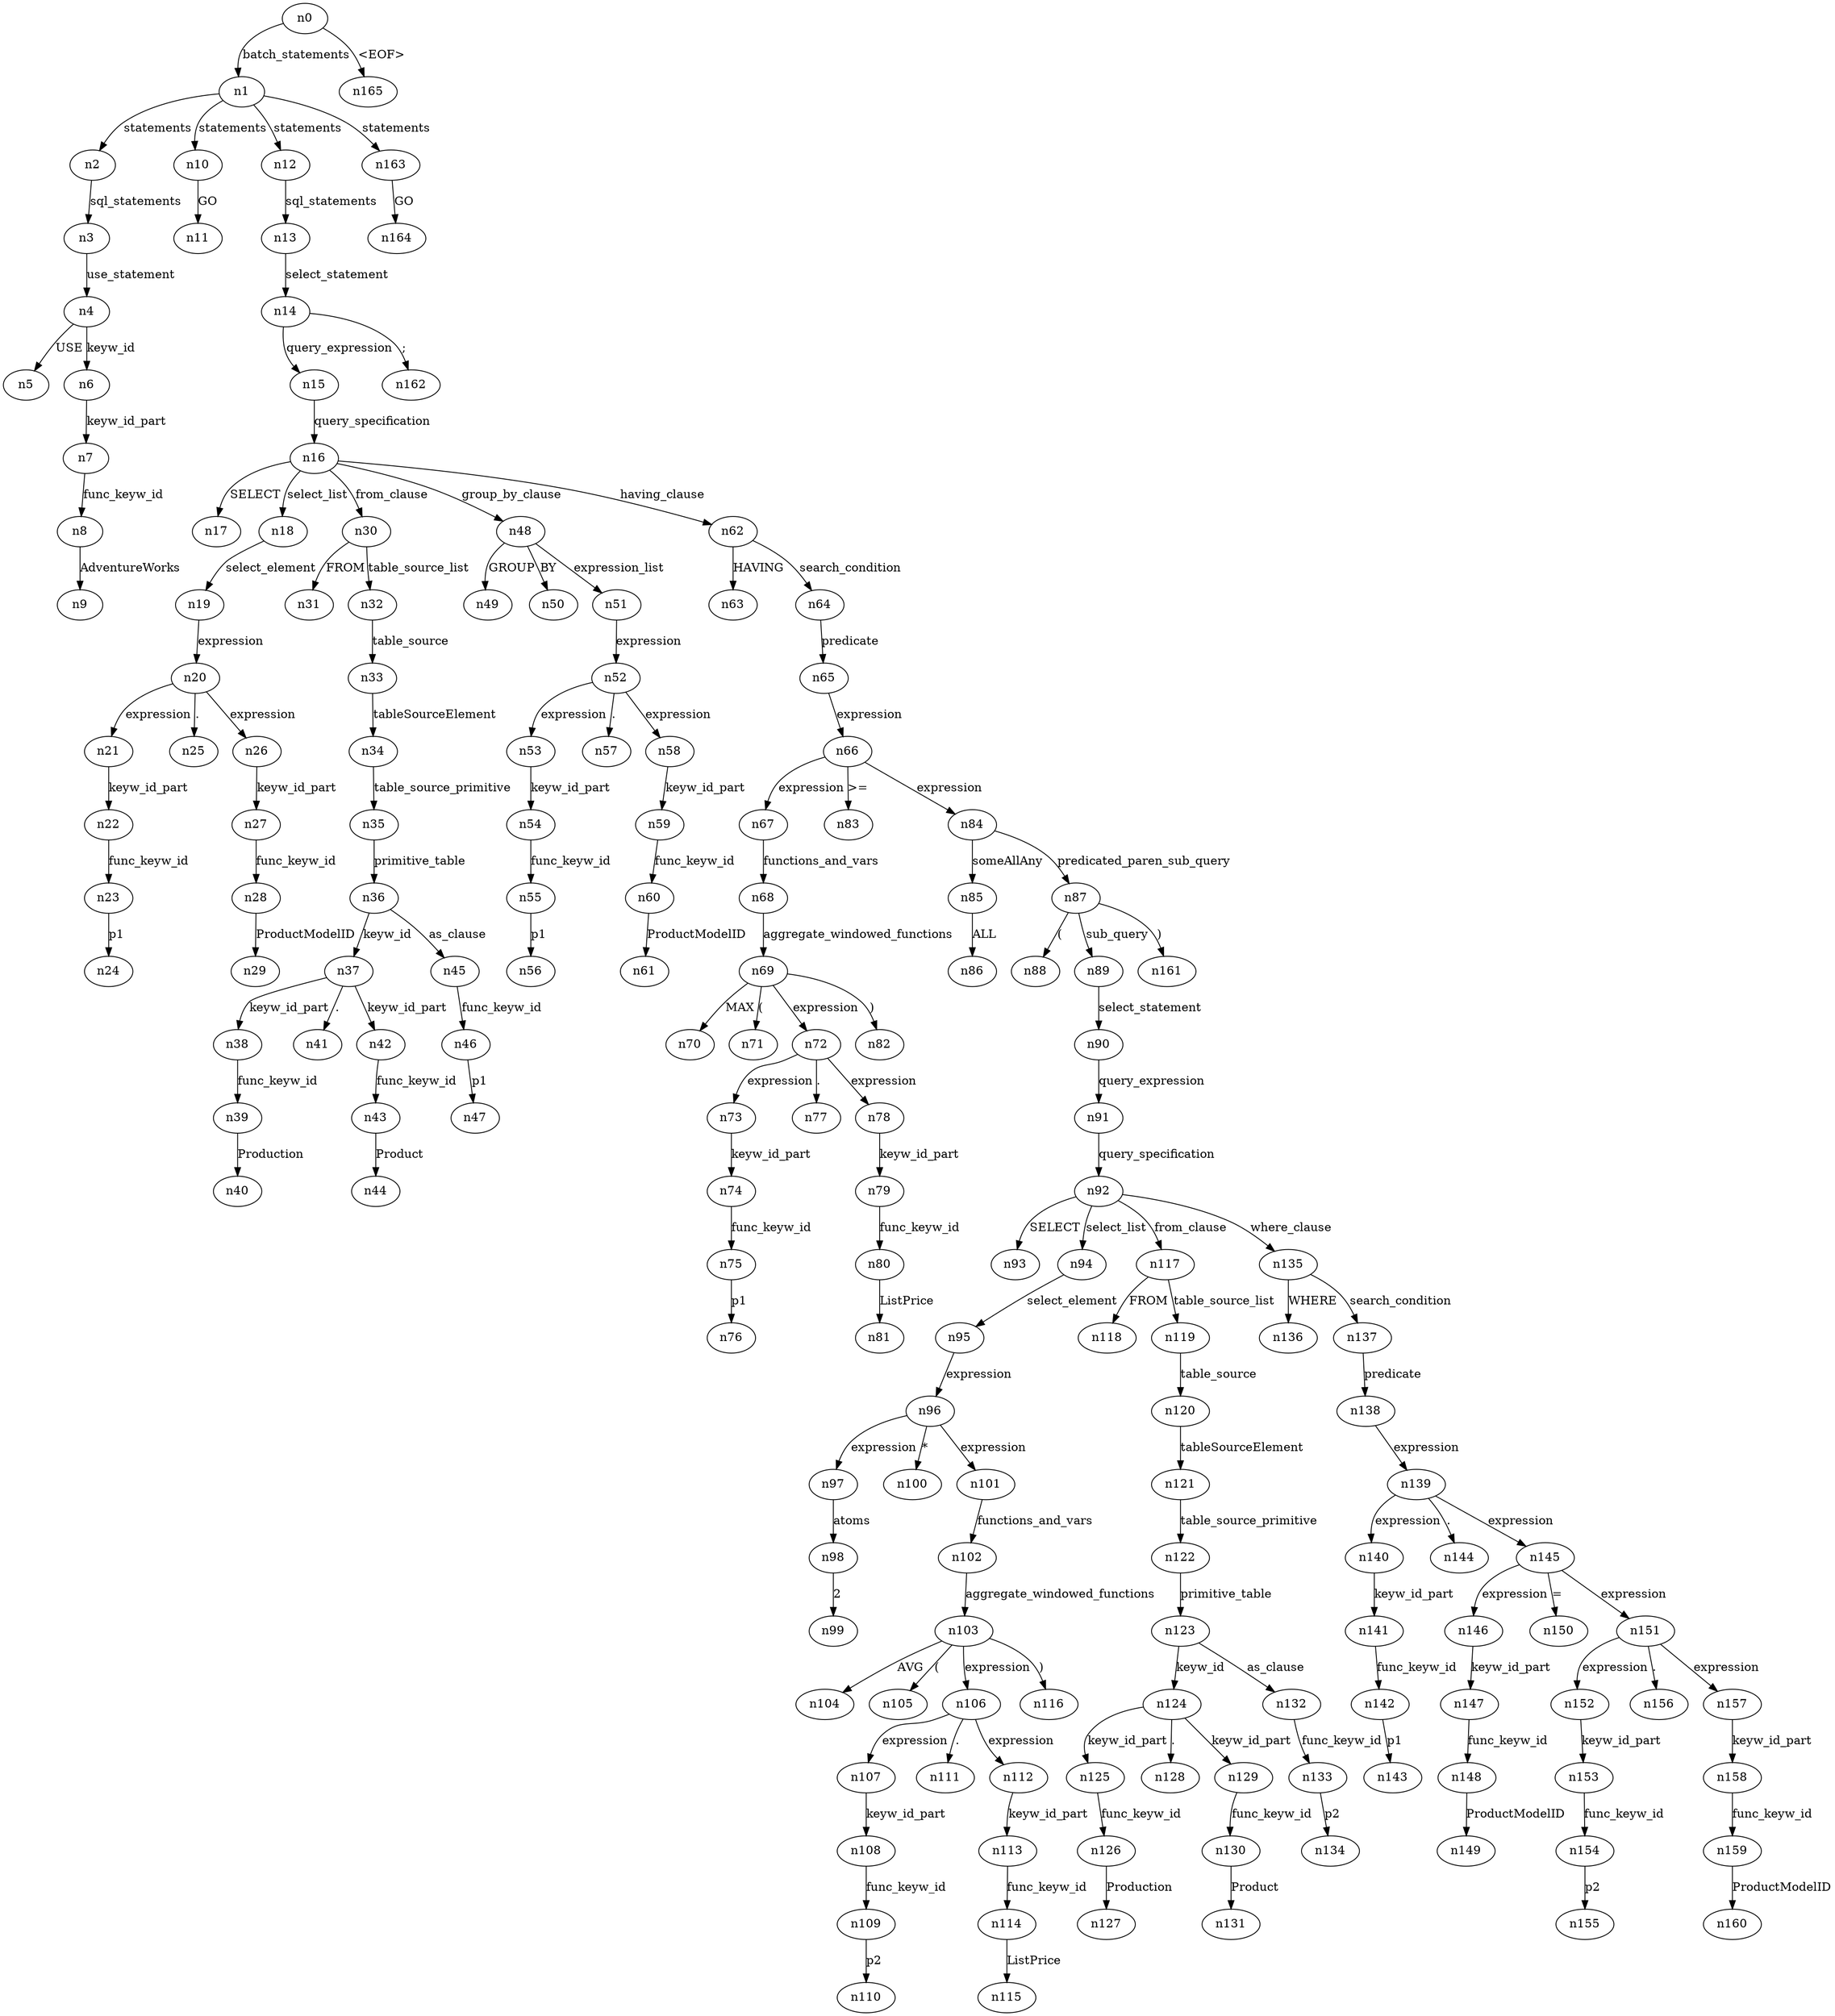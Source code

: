 digraph ParseTree {
  n0 -> n1 [label="batch_statements"];
  n1 -> n2 [label="statements"];
  n2 -> n3 [label="sql_statements"];
  n3 -> n4 [label="use_statement"];
  n4 -> n5 [label="USE"];
  n4 -> n6 [label="keyw_id"];
  n6 -> n7 [label="keyw_id_part"];
  n7 -> n8 [label="func_keyw_id"];
  n8 -> n9 [label="AdventureWorks"];
  n1 -> n10 [label="statements"];
  n10 -> n11 [label="GO"];
  n1 -> n12 [label="statements"];
  n12 -> n13 [label="sql_statements"];
  n13 -> n14 [label="select_statement"];
  n14 -> n15 [label="query_expression"];
  n15 -> n16 [label="query_specification"];
  n16 -> n17 [label="SELECT"];
  n16 -> n18 [label="select_list"];
  n18 -> n19 [label="select_element"];
  n19 -> n20 [label="expression"];
  n20 -> n21 [label="expression"];
  n21 -> n22 [label="keyw_id_part"];
  n22 -> n23 [label="func_keyw_id"];
  n23 -> n24 [label="p1"];
  n20 -> n25 [label="."];
  n20 -> n26 [label="expression"];
  n26 -> n27 [label="keyw_id_part"];
  n27 -> n28 [label="func_keyw_id"];
  n28 -> n29 [label="ProductModelID"];
  n16 -> n30 [label="from_clause"];
  n30 -> n31 [label="FROM"];
  n30 -> n32 [label="table_source_list"];
  n32 -> n33 [label="table_source"];
  n33 -> n34 [label="tableSourceElement"];
  n34 -> n35 [label="table_source_primitive"];
  n35 -> n36 [label="primitive_table"];
  n36 -> n37 [label="keyw_id"];
  n37 -> n38 [label="keyw_id_part"];
  n38 -> n39 [label="func_keyw_id"];
  n39 -> n40 [label="Production"];
  n37 -> n41 [label="."];
  n37 -> n42 [label="keyw_id_part"];
  n42 -> n43 [label="func_keyw_id"];
  n43 -> n44 [label="Product"];
  n36 -> n45 [label="as_clause"];
  n45 -> n46 [label="func_keyw_id"];
  n46 -> n47 [label="p1"];
  n16 -> n48 [label="group_by_clause"];
  n48 -> n49 [label="GROUP"];
  n48 -> n50 [label="BY"];
  n48 -> n51 [label="expression_list"];
  n51 -> n52 [label="expression"];
  n52 -> n53 [label="expression"];
  n53 -> n54 [label="keyw_id_part"];
  n54 -> n55 [label="func_keyw_id"];
  n55 -> n56 [label="p1"];
  n52 -> n57 [label="."];
  n52 -> n58 [label="expression"];
  n58 -> n59 [label="keyw_id_part"];
  n59 -> n60 [label="func_keyw_id"];
  n60 -> n61 [label="ProductModelID"];
  n16 -> n62 [label="having_clause"];
  n62 -> n63 [label="HAVING"];
  n62 -> n64 [label="search_condition"];
  n64 -> n65 [label="predicate"];
  n65 -> n66 [label="expression"];
  n66 -> n67 [label="expression"];
  n67 -> n68 [label="functions_and_vars"];
  n68 -> n69 [label="aggregate_windowed_functions"];
  n69 -> n70 [label="MAX"];
  n69 -> n71 [label="("];
  n69 -> n72 [label="expression"];
  n72 -> n73 [label="expression"];
  n73 -> n74 [label="keyw_id_part"];
  n74 -> n75 [label="func_keyw_id"];
  n75 -> n76 [label="p1"];
  n72 -> n77 [label="."];
  n72 -> n78 [label="expression"];
  n78 -> n79 [label="keyw_id_part"];
  n79 -> n80 [label="func_keyw_id"];
  n80 -> n81 [label="ListPrice"];
  n69 -> n82 [label=")"];
  n66 -> n83 [label=">="];
  n66 -> n84 [label="expression"];
  n84 -> n85 [label="someAllAny"];
  n85 -> n86 [label="ALL"];
  n84 -> n87 [label="predicated_paren_sub_query"];
  n87 -> n88 [label="("];
  n87 -> n89 [label="sub_query"];
  n89 -> n90 [label="select_statement"];
  n90 -> n91 [label="query_expression"];
  n91 -> n92 [label="query_specification"];
  n92 -> n93 [label="SELECT"];
  n92 -> n94 [label="select_list"];
  n94 -> n95 [label="select_element"];
  n95 -> n96 [label="expression"];
  n96 -> n97 [label="expression"];
  n97 -> n98 [label="atoms"];
  n98 -> n99 [label="2"];
  n96 -> n100 [label="*"];
  n96 -> n101 [label="expression"];
  n101 -> n102 [label="functions_and_vars"];
  n102 -> n103 [label="aggregate_windowed_functions"];
  n103 -> n104 [label="AVG"];
  n103 -> n105 [label="("];
  n103 -> n106 [label="expression"];
  n106 -> n107 [label="expression"];
  n107 -> n108 [label="keyw_id_part"];
  n108 -> n109 [label="func_keyw_id"];
  n109 -> n110 [label="p2"];
  n106 -> n111 [label="."];
  n106 -> n112 [label="expression"];
  n112 -> n113 [label="keyw_id_part"];
  n113 -> n114 [label="func_keyw_id"];
  n114 -> n115 [label="ListPrice"];
  n103 -> n116 [label=")"];
  n92 -> n117 [label="from_clause"];
  n117 -> n118 [label="FROM"];
  n117 -> n119 [label="table_source_list"];
  n119 -> n120 [label="table_source"];
  n120 -> n121 [label="tableSourceElement"];
  n121 -> n122 [label="table_source_primitive"];
  n122 -> n123 [label="primitive_table"];
  n123 -> n124 [label="keyw_id"];
  n124 -> n125 [label="keyw_id_part"];
  n125 -> n126 [label="func_keyw_id"];
  n126 -> n127 [label="Production"];
  n124 -> n128 [label="."];
  n124 -> n129 [label="keyw_id_part"];
  n129 -> n130 [label="func_keyw_id"];
  n130 -> n131 [label="Product"];
  n123 -> n132 [label="as_clause"];
  n132 -> n133 [label="func_keyw_id"];
  n133 -> n134 [label="p2"];
  n92 -> n135 [label="where_clause"];
  n135 -> n136 [label="WHERE"];
  n135 -> n137 [label="search_condition"];
  n137 -> n138 [label="predicate"];
  n138 -> n139 [label="expression"];
  n139 -> n140 [label="expression"];
  n140 -> n141 [label="keyw_id_part"];
  n141 -> n142 [label="func_keyw_id"];
  n142 -> n143 [label="p1"];
  n139 -> n144 [label="."];
  n139 -> n145 [label="expression"];
  n145 -> n146 [label="expression"];
  n146 -> n147 [label="keyw_id_part"];
  n147 -> n148 [label="func_keyw_id"];
  n148 -> n149 [label="ProductModelID"];
  n145 -> n150 [label="="];
  n145 -> n151 [label="expression"];
  n151 -> n152 [label="expression"];
  n152 -> n153 [label="keyw_id_part"];
  n153 -> n154 [label="func_keyw_id"];
  n154 -> n155 [label="p2"];
  n151 -> n156 [label="."];
  n151 -> n157 [label="expression"];
  n157 -> n158 [label="keyw_id_part"];
  n158 -> n159 [label="func_keyw_id"];
  n159 -> n160 [label="ProductModelID"];
  n87 -> n161 [label=")"];
  n14 -> n162 [label=";"];
  n1 -> n163 [label="statements"];
  n163 -> n164 [label="GO"];
  n0 -> n165 [label="<EOF>"];
}